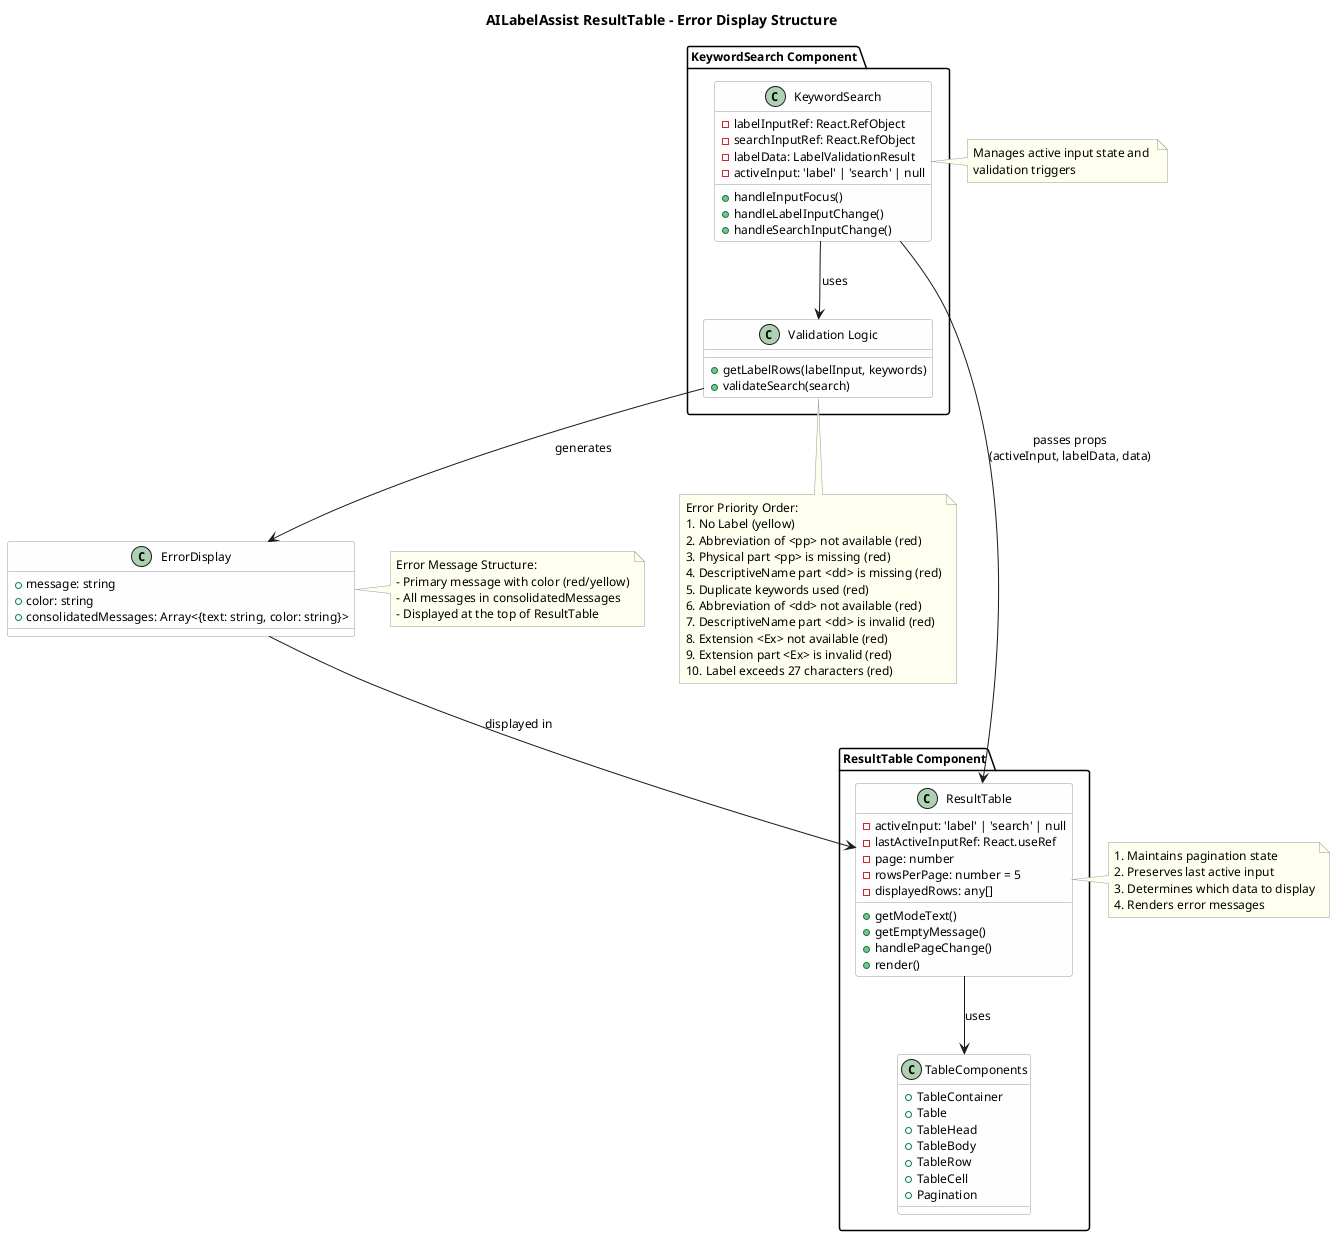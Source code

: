 @startuml ResultTable_Error_Display

skinparam DefaultFontName Arial
skinparam DefaultFontSize 12
skinparam BackgroundColor white
skinparam NoteBackgroundColor #FFFFF0
skinparam NoteBorderColor #999999
skinparam ClassBackgroundColor #FEFEFE
skinparam ClassBorderColor #999999

title AILabelAssist ResultTable - Error Display Structure

' Define the colors
!define RED #FFAAAA
!define ORANGE #FFDAAA
!define GREEN #AAFFAA
!define YELLOW #FFFFAA
!define BLUE #AAAAFF
!define GRAY #EEEEEE

package "KeywordSearch Component" {
  class KeywordSearch {
    - labelInputRef: React.RefObject
    - searchInputRef: React.RefObject
    - labelData: LabelValidationResult
    - activeInput: 'label' | 'search' | null
    + handleInputFocus()
    + handleLabelInputChange()
    + handleSearchInputChange()
  }
  
  class "Validation Logic" as VL {
    + getLabelRows(labelInput, keywords)
    + validateSearch(search)
  }
}

package "ResultTable Component" {
  class ResultTable {
    - activeInput: 'label' | 'search' | null
    - lastActiveInputRef: React.useRef
    - page: number
    - rowsPerPage: number = 5
    - displayedRows: any[]
    + getModeText()
    + getEmptyMessage()
    + handlePageChange()
    + render()
  }
  
  class "TableComponents" as TC {
    + TableContainer
    + Table
    + TableHead
    + TableBody
    + TableRow
    + TableCell
    + Pagination
  }
}

class "ErrorDisplay" as ED {
  + message: string
  + color: string
  + consolidatedMessages: Array<{text: string, color: string}>
}

KeywordSearch --> ResultTable : passes props\n(activeInput, labelData, data)
KeywordSearch --> VL : uses
VL --> ED : generates
ResultTable --> TC : uses
ED --> ResultTable : displayed in

note right of KeywordSearch
  Manages active input state and 
  validation triggers
end note

note right of ResultTable
  1. Maintains pagination state
  2. Preserves last active input
  3. Determines which data to display
  4. Renders error messages
end note

note right of ED
  Error Message Structure:
  - Primary message with color (red/yellow)
  - All messages in consolidatedMessages
  - Displayed at the top of ResultTable
end note

note bottom of VL
  Error Priority Order:
  1. No Label (yellow)
  2. Abbreviation of <pp> not available (red)
  3. Physical part <pp> is missing (red)
  4. DescriptiveName part <dd> is missing (red)
  5. Duplicate keywords used (red)
  6. Abbreviation of <dd> not available (red)
  7. DescriptiveName part <dd> is invalid (red)
  8. Extension <Ex> not available (red)
  9. Extension part <Ex> is invalid (red)
  10. Label exceeds 27 characters (red)
end note

@enduml
